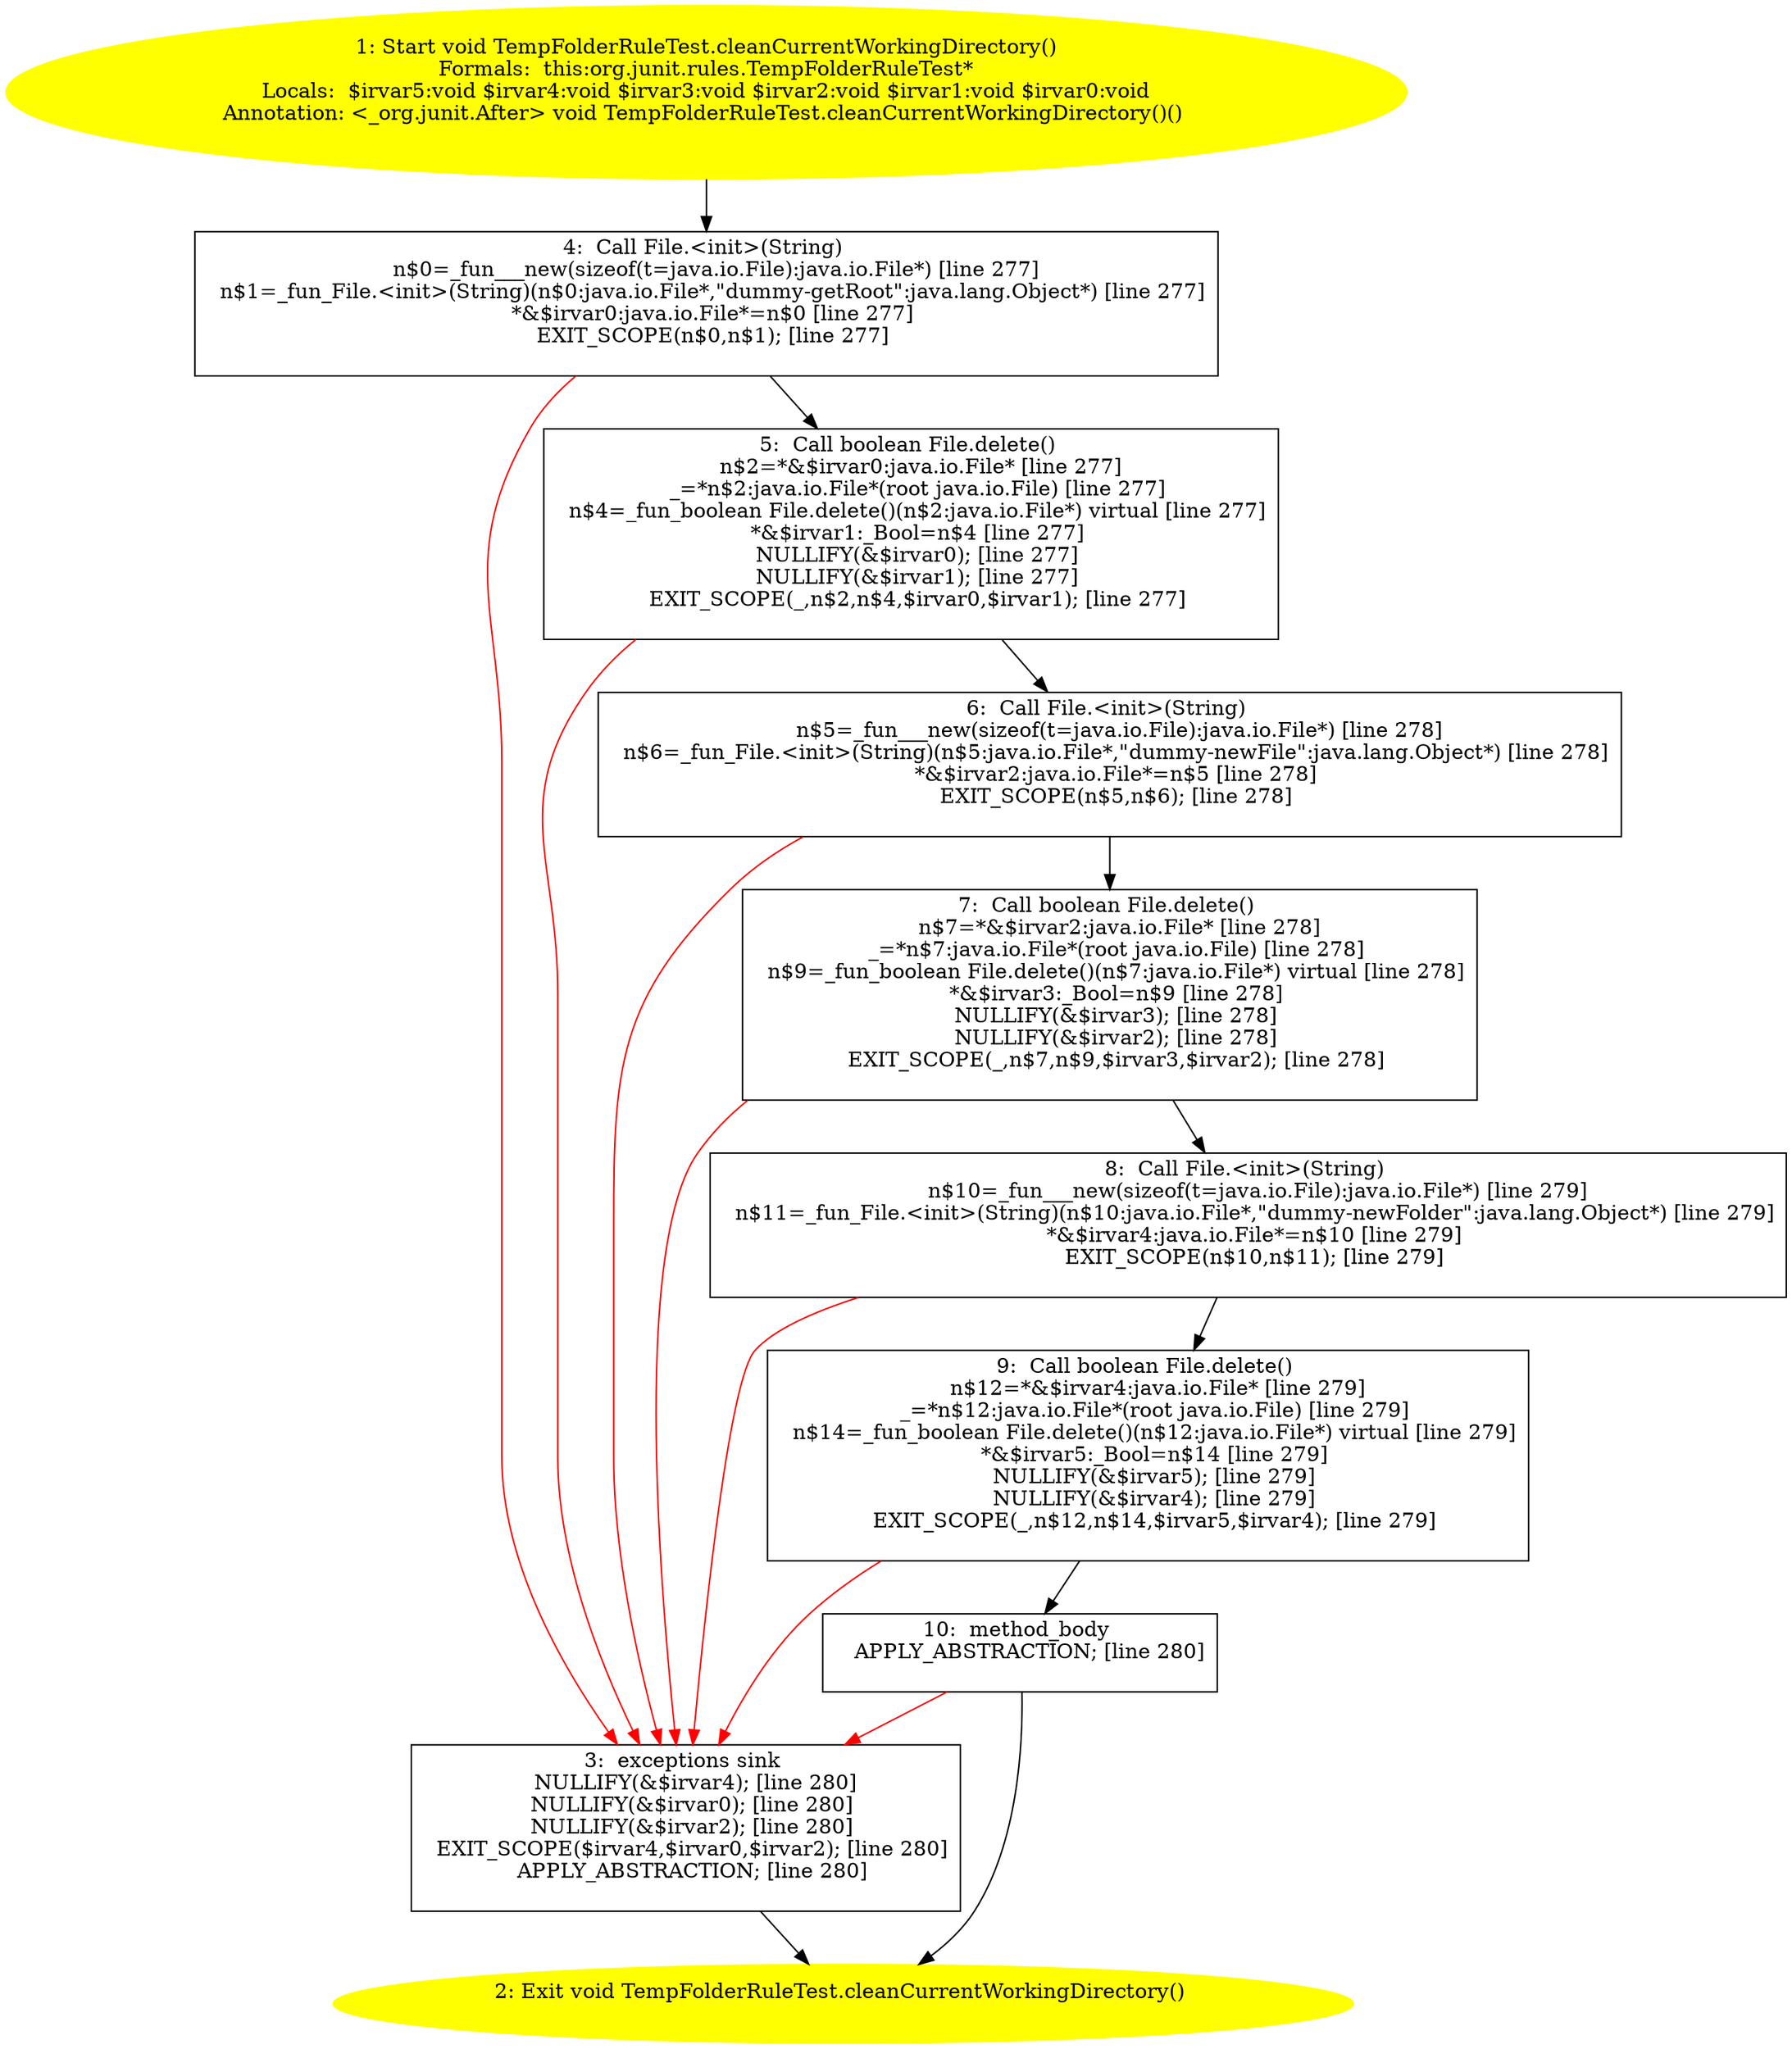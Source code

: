 /* @generated */
digraph cfg {
"org.junit.rules.TempFolderRuleTest.cleanCurrentWorkingDirectory():void.97b49352d3f1e76fd7ea4d892120a487_1" [label="1: Start void TempFolderRuleTest.cleanCurrentWorkingDirectory()\nFormals:  this:org.junit.rules.TempFolderRuleTest*\nLocals:  $irvar5:void $irvar4:void $irvar3:void $irvar2:void $irvar1:void $irvar0:void\nAnnotation: <_org.junit.After> void TempFolderRuleTest.cleanCurrentWorkingDirectory()() \n  " color=yellow style=filled]
	

	 "org.junit.rules.TempFolderRuleTest.cleanCurrentWorkingDirectory():void.97b49352d3f1e76fd7ea4d892120a487_1" -> "org.junit.rules.TempFolderRuleTest.cleanCurrentWorkingDirectory():void.97b49352d3f1e76fd7ea4d892120a487_4" ;
"org.junit.rules.TempFolderRuleTest.cleanCurrentWorkingDirectory():void.97b49352d3f1e76fd7ea4d892120a487_2" [label="2: Exit void TempFolderRuleTest.cleanCurrentWorkingDirectory() \n  " color=yellow style=filled]
	

"org.junit.rules.TempFolderRuleTest.cleanCurrentWorkingDirectory():void.97b49352d3f1e76fd7ea4d892120a487_3" [label="3:  exceptions sink \n   NULLIFY(&$irvar4); [line 280]\n  NULLIFY(&$irvar0); [line 280]\n  NULLIFY(&$irvar2); [line 280]\n  EXIT_SCOPE($irvar4,$irvar0,$irvar2); [line 280]\n  APPLY_ABSTRACTION; [line 280]\n " shape="box"]
	

	 "org.junit.rules.TempFolderRuleTest.cleanCurrentWorkingDirectory():void.97b49352d3f1e76fd7ea4d892120a487_3" -> "org.junit.rules.TempFolderRuleTest.cleanCurrentWorkingDirectory():void.97b49352d3f1e76fd7ea4d892120a487_2" ;
"org.junit.rules.TempFolderRuleTest.cleanCurrentWorkingDirectory():void.97b49352d3f1e76fd7ea4d892120a487_4" [label="4:  Call File.<init>(String) \n   n$0=_fun___new(sizeof(t=java.io.File):java.io.File*) [line 277]\n  n$1=_fun_File.<init>(String)(n$0:java.io.File*,\"dummy-getRoot\":java.lang.Object*) [line 277]\n  *&$irvar0:java.io.File*=n$0 [line 277]\n  EXIT_SCOPE(n$0,n$1); [line 277]\n " shape="box"]
	

	 "org.junit.rules.TempFolderRuleTest.cleanCurrentWorkingDirectory():void.97b49352d3f1e76fd7ea4d892120a487_4" -> "org.junit.rules.TempFolderRuleTest.cleanCurrentWorkingDirectory():void.97b49352d3f1e76fd7ea4d892120a487_5" ;
	 "org.junit.rules.TempFolderRuleTest.cleanCurrentWorkingDirectory():void.97b49352d3f1e76fd7ea4d892120a487_4" -> "org.junit.rules.TempFolderRuleTest.cleanCurrentWorkingDirectory():void.97b49352d3f1e76fd7ea4d892120a487_3" [color="red" ];
"org.junit.rules.TempFolderRuleTest.cleanCurrentWorkingDirectory():void.97b49352d3f1e76fd7ea4d892120a487_5" [label="5:  Call boolean File.delete() \n   n$2=*&$irvar0:java.io.File* [line 277]\n  _=*n$2:java.io.File*(root java.io.File) [line 277]\n  n$4=_fun_boolean File.delete()(n$2:java.io.File*) virtual [line 277]\n  *&$irvar1:_Bool=n$4 [line 277]\n  NULLIFY(&$irvar0); [line 277]\n  NULLIFY(&$irvar1); [line 277]\n  EXIT_SCOPE(_,n$2,n$4,$irvar0,$irvar1); [line 277]\n " shape="box"]
	

	 "org.junit.rules.TempFolderRuleTest.cleanCurrentWorkingDirectory():void.97b49352d3f1e76fd7ea4d892120a487_5" -> "org.junit.rules.TempFolderRuleTest.cleanCurrentWorkingDirectory():void.97b49352d3f1e76fd7ea4d892120a487_6" ;
	 "org.junit.rules.TempFolderRuleTest.cleanCurrentWorkingDirectory():void.97b49352d3f1e76fd7ea4d892120a487_5" -> "org.junit.rules.TempFolderRuleTest.cleanCurrentWorkingDirectory():void.97b49352d3f1e76fd7ea4d892120a487_3" [color="red" ];
"org.junit.rules.TempFolderRuleTest.cleanCurrentWorkingDirectory():void.97b49352d3f1e76fd7ea4d892120a487_6" [label="6:  Call File.<init>(String) \n   n$5=_fun___new(sizeof(t=java.io.File):java.io.File*) [line 278]\n  n$6=_fun_File.<init>(String)(n$5:java.io.File*,\"dummy-newFile\":java.lang.Object*) [line 278]\n  *&$irvar2:java.io.File*=n$5 [line 278]\n  EXIT_SCOPE(n$5,n$6); [line 278]\n " shape="box"]
	

	 "org.junit.rules.TempFolderRuleTest.cleanCurrentWorkingDirectory():void.97b49352d3f1e76fd7ea4d892120a487_6" -> "org.junit.rules.TempFolderRuleTest.cleanCurrentWorkingDirectory():void.97b49352d3f1e76fd7ea4d892120a487_7" ;
	 "org.junit.rules.TempFolderRuleTest.cleanCurrentWorkingDirectory():void.97b49352d3f1e76fd7ea4d892120a487_6" -> "org.junit.rules.TempFolderRuleTest.cleanCurrentWorkingDirectory():void.97b49352d3f1e76fd7ea4d892120a487_3" [color="red" ];
"org.junit.rules.TempFolderRuleTest.cleanCurrentWorkingDirectory():void.97b49352d3f1e76fd7ea4d892120a487_7" [label="7:  Call boolean File.delete() \n   n$7=*&$irvar2:java.io.File* [line 278]\n  _=*n$7:java.io.File*(root java.io.File) [line 278]\n  n$9=_fun_boolean File.delete()(n$7:java.io.File*) virtual [line 278]\n  *&$irvar3:_Bool=n$9 [line 278]\n  NULLIFY(&$irvar3); [line 278]\n  NULLIFY(&$irvar2); [line 278]\n  EXIT_SCOPE(_,n$7,n$9,$irvar3,$irvar2); [line 278]\n " shape="box"]
	

	 "org.junit.rules.TempFolderRuleTest.cleanCurrentWorkingDirectory():void.97b49352d3f1e76fd7ea4d892120a487_7" -> "org.junit.rules.TempFolderRuleTest.cleanCurrentWorkingDirectory():void.97b49352d3f1e76fd7ea4d892120a487_8" ;
	 "org.junit.rules.TempFolderRuleTest.cleanCurrentWorkingDirectory():void.97b49352d3f1e76fd7ea4d892120a487_7" -> "org.junit.rules.TempFolderRuleTest.cleanCurrentWorkingDirectory():void.97b49352d3f1e76fd7ea4d892120a487_3" [color="red" ];
"org.junit.rules.TempFolderRuleTest.cleanCurrentWorkingDirectory():void.97b49352d3f1e76fd7ea4d892120a487_8" [label="8:  Call File.<init>(String) \n   n$10=_fun___new(sizeof(t=java.io.File):java.io.File*) [line 279]\n  n$11=_fun_File.<init>(String)(n$10:java.io.File*,\"dummy-newFolder\":java.lang.Object*) [line 279]\n  *&$irvar4:java.io.File*=n$10 [line 279]\n  EXIT_SCOPE(n$10,n$11); [line 279]\n " shape="box"]
	

	 "org.junit.rules.TempFolderRuleTest.cleanCurrentWorkingDirectory():void.97b49352d3f1e76fd7ea4d892120a487_8" -> "org.junit.rules.TempFolderRuleTest.cleanCurrentWorkingDirectory():void.97b49352d3f1e76fd7ea4d892120a487_9" ;
	 "org.junit.rules.TempFolderRuleTest.cleanCurrentWorkingDirectory():void.97b49352d3f1e76fd7ea4d892120a487_8" -> "org.junit.rules.TempFolderRuleTest.cleanCurrentWorkingDirectory():void.97b49352d3f1e76fd7ea4d892120a487_3" [color="red" ];
"org.junit.rules.TempFolderRuleTest.cleanCurrentWorkingDirectory():void.97b49352d3f1e76fd7ea4d892120a487_9" [label="9:  Call boolean File.delete() \n   n$12=*&$irvar4:java.io.File* [line 279]\n  _=*n$12:java.io.File*(root java.io.File) [line 279]\n  n$14=_fun_boolean File.delete()(n$12:java.io.File*) virtual [line 279]\n  *&$irvar5:_Bool=n$14 [line 279]\n  NULLIFY(&$irvar5); [line 279]\n  NULLIFY(&$irvar4); [line 279]\n  EXIT_SCOPE(_,n$12,n$14,$irvar5,$irvar4); [line 279]\n " shape="box"]
	

	 "org.junit.rules.TempFolderRuleTest.cleanCurrentWorkingDirectory():void.97b49352d3f1e76fd7ea4d892120a487_9" -> "org.junit.rules.TempFolderRuleTest.cleanCurrentWorkingDirectory():void.97b49352d3f1e76fd7ea4d892120a487_10" ;
	 "org.junit.rules.TempFolderRuleTest.cleanCurrentWorkingDirectory():void.97b49352d3f1e76fd7ea4d892120a487_9" -> "org.junit.rules.TempFolderRuleTest.cleanCurrentWorkingDirectory():void.97b49352d3f1e76fd7ea4d892120a487_3" [color="red" ];
"org.junit.rules.TempFolderRuleTest.cleanCurrentWorkingDirectory():void.97b49352d3f1e76fd7ea4d892120a487_10" [label="10:  method_body \n   APPLY_ABSTRACTION; [line 280]\n " shape="box"]
	

	 "org.junit.rules.TempFolderRuleTest.cleanCurrentWorkingDirectory():void.97b49352d3f1e76fd7ea4d892120a487_10" -> "org.junit.rules.TempFolderRuleTest.cleanCurrentWorkingDirectory():void.97b49352d3f1e76fd7ea4d892120a487_2" ;
	 "org.junit.rules.TempFolderRuleTest.cleanCurrentWorkingDirectory():void.97b49352d3f1e76fd7ea4d892120a487_10" -> "org.junit.rules.TempFolderRuleTest.cleanCurrentWorkingDirectory():void.97b49352d3f1e76fd7ea4d892120a487_3" [color="red" ];
}
